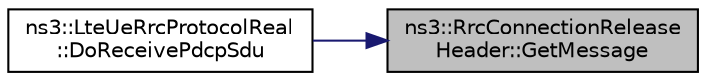 digraph "ns3::RrcConnectionReleaseHeader::GetMessage"
{
 // LATEX_PDF_SIZE
  edge [fontname="Helvetica",fontsize="10",labelfontname="Helvetica",labelfontsize="10"];
  node [fontname="Helvetica",fontsize="10",shape=record];
  rankdir="RL";
  Node1 [label="ns3::RrcConnectionRelease\lHeader::GetMessage",height=0.2,width=0.4,color="black", fillcolor="grey75", style="filled", fontcolor="black",tooltip="Returns a RrcConnectionRelease IE from the values in the class attributes."];
  Node1 -> Node2 [dir="back",color="midnightblue",fontsize="10",style="solid",fontname="Helvetica"];
  Node2 [label="ns3::LteUeRrcProtocolReal\l::DoReceivePdcpSdu",height=0.2,width=0.4,color="black", fillcolor="white", style="filled",URL="$classns3_1_1_lte_ue_rrc_protocol_real.html#aa9d5f54d544bc74cd6f95d6ff0ee06a9",tooltip="Receive PDCP SDU function."];
}

